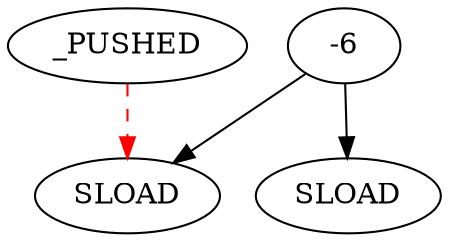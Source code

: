 // TEST
digraph {
	n1 [label=SLOAD shape=oval]
	n2 [label=SLOAD shape=oval]
	n0 [label=_PUSHED shape=oval]
	n0 -> n1 [label="" color=red style=dashed]
	-6 -> n1 [label="" color="" style=solid]
	-6 -> n2 [label="" color="" style=solid]
}
